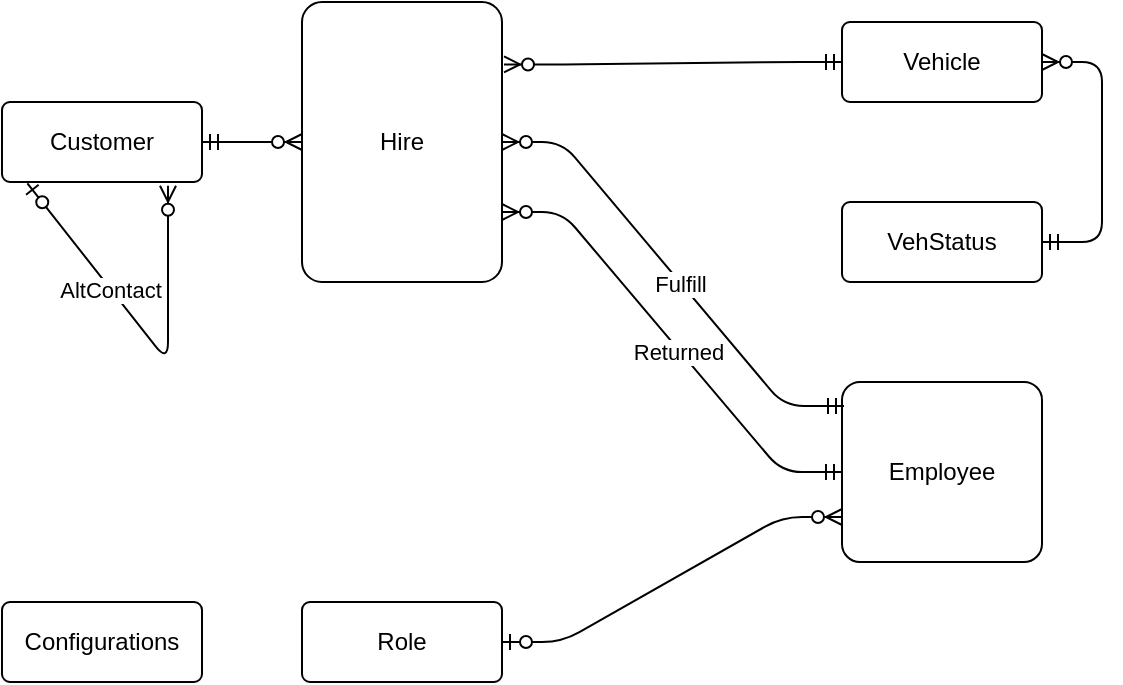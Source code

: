<mxfile version="14.3.0" type="device"><diagram id="HD5txVr3o2liCzViZww3" name="Page-1"><mxGraphModel dx="813" dy="459" grid="1" gridSize="10" guides="1" tooltips="1" connect="1" arrows="1" fold="1" page="1" pageScale="1" pageWidth="850" pageHeight="1100" math="0" shadow="0"><root><mxCell id="0"/><mxCell id="1" parent="0"/><mxCell id="2UiGINsgz4M7Si4spDo1-14" value="Role" style="rounded=1;arcSize=10;whiteSpace=wrap;html=1;align=center;" parent="1" vertex="1"><mxGeometry x="230" y="360" width="100" height="40" as="geometry"/></mxCell><mxCell id="2UiGINsgz4M7Si4spDo1-15" value="Employee" style="rounded=1;arcSize=10;whiteSpace=wrap;html=1;align=center;" parent="1" vertex="1"><mxGeometry x="500" y="250" width="100" height="90" as="geometry"/></mxCell><mxCell id="2UiGINsgz4M7Si4spDo1-16" value="" style="edgeStyle=entityRelationEdgeStyle;fontSize=12;html=1;endArrow=ERzeroToMany;startArrow=ERzeroToOne;entryX=0;entryY=0.75;entryDx=0;entryDy=0;exitX=1;exitY=0.5;exitDx=0;exitDy=0;" parent="1" source="2UiGINsgz4M7Si4spDo1-14" target="2UiGINsgz4M7Si4spDo1-15" edge="1"><mxGeometry width="100" height="100" relative="1" as="geometry"><mxPoint x="160" y="60" as="sourcePoint"/><mxPoint x="260" y="-40" as="targetPoint"/></mxGeometry></mxCell><mxCell id="2UiGINsgz4M7Si4spDo1-17" value="VehStatus" style="rounded=1;arcSize=10;whiteSpace=wrap;html=1;align=center;" parent="1" vertex="1"><mxGeometry x="500" y="160" width="100" height="40" as="geometry"/></mxCell><mxCell id="2UiGINsgz4M7Si4spDo1-18" value="Vehicle" style="rounded=1;arcSize=10;whiteSpace=wrap;html=1;align=center;" parent="1" vertex="1"><mxGeometry x="500" y="70" width="100" height="40" as="geometry"/></mxCell><mxCell id="2UiGINsgz4M7Si4spDo1-19" value="" style="edgeStyle=entityRelationEdgeStyle;fontSize=12;html=1;endArrow=ERzeroToMany;startArrow=ERmandOne;exitX=1;exitY=0.5;exitDx=0;exitDy=0;" parent="1" source="2UiGINsgz4M7Si4spDo1-17" target="2UiGINsgz4M7Si4spDo1-18" edge="1"><mxGeometry width="100" height="100" relative="1" as="geometry"><mxPoint x="610" y="120" as="sourcePoint"/><mxPoint x="710" y="20" as="targetPoint"/></mxGeometry></mxCell><mxCell id="2UiGINsgz4M7Si4spDo1-20" value="Customer" style="rounded=1;arcSize=10;whiteSpace=wrap;html=1;align=center;" parent="1" vertex="1"><mxGeometry x="80" y="110" width="100" height="40" as="geometry"/></mxCell><mxCell id="2UiGINsgz4M7Si4spDo1-21" value="Hire" style="rounded=1;arcSize=10;whiteSpace=wrap;html=1;align=center;" parent="1" vertex="1"><mxGeometry x="230" y="60" width="100" height="140" as="geometry"/></mxCell><mxCell id="2UiGINsgz4M7Si4spDo1-25" value="" style="edgeStyle=entityRelationEdgeStyle;fontSize=12;html=1;endArrow=ERzeroToMany;startArrow=ERmandOne;exitX=1;exitY=0.5;exitDx=0;exitDy=0;entryX=0;entryY=0.5;entryDx=0;entryDy=0;" parent="1" source="2UiGINsgz4M7Si4spDo1-20" target="2UiGINsgz4M7Si4spDo1-21" edge="1"><mxGeometry width="100" height="100" relative="1" as="geometry"><mxPoint x="170" y="230" as="sourcePoint"/><mxPoint x="120" y="182" as="targetPoint"/></mxGeometry></mxCell><mxCell id="2UiGINsgz4M7Si4spDo1-26" value="" style="edgeStyle=entityRelationEdgeStyle;fontSize=12;html=1;endArrow=ERzeroToMany;startArrow=ERmandOne;anchorPointDirection=1;bendable=1;entryX=1;entryY=0.5;entryDx=0;entryDy=0;exitX=0.01;exitY=0.133;exitDx=0;exitDy=0;exitPerimeter=0;" parent="1" source="2UiGINsgz4M7Si4spDo1-15" target="2UiGINsgz4M7Si4spDo1-21" edge="1"><mxGeometry width="100" height="100" relative="1" as="geometry"><mxPoint x="90" y="110" as="sourcePoint"/><mxPoint x="400" y="330" as="targetPoint"/></mxGeometry></mxCell><mxCell id="2UiGINsgz4M7Si4spDo1-29" value="Fulfill" style="edgeLabel;html=1;align=center;verticalAlign=middle;resizable=0;points=[];" parent="2UiGINsgz4M7Si4spDo1-26" vertex="1" connectable="0"><mxGeometry x="-0.05" y="1" relative="1" as="geometry"><mxPoint as="offset"/></mxGeometry></mxCell><mxCell id="2UiGINsgz4M7Si4spDo1-30" value="" style="edgeStyle=entityRelationEdgeStyle;fontSize=12;html=1;endArrow=ERzeroToMany;startArrow=ERmandOne;anchorPointDirection=1;bendable=1;exitX=0;exitY=0.5;exitDx=0;exitDy=0;entryX=1.01;entryY=0.223;entryDx=0;entryDy=0;entryPerimeter=0;" parent="1" source="2UiGINsgz4M7Si4spDo1-18" target="2UiGINsgz4M7Si4spDo1-21" edge="1"><mxGeometry width="100" height="100" relative="1" as="geometry"><mxPoint x="350" y="60" as="sourcePoint"/><mxPoint x="380" y="110" as="targetPoint"/></mxGeometry></mxCell><mxCell id="2UiGINsgz4M7Si4spDo1-34" value="" style="edgeStyle=entityRelationEdgeStyle;fontSize=12;html=1;endArrow=ERzeroToMany;startArrow=ERmandOne;anchorPointDirection=1;bendable=1;entryX=1;entryY=0.75;entryDx=0;entryDy=0;" parent="1" source="2UiGINsgz4M7Si4spDo1-15" target="2UiGINsgz4M7Si4spDo1-21" edge="1"><mxGeometry width="100" height="100" relative="1" as="geometry"><mxPoint x="490" y="380" as="sourcePoint"/><mxPoint x="420" y="347.5" as="targetPoint"/></mxGeometry></mxCell><mxCell id="2UiGINsgz4M7Si4spDo1-35" value="Returned" style="edgeLabel;html=1;align=center;verticalAlign=middle;resizable=0;points=[];" parent="2UiGINsgz4M7Si4spDo1-34" vertex="1" connectable="0"><mxGeometry x="-0.05" y="1" relative="1" as="geometry"><mxPoint as="offset"/></mxGeometry></mxCell><mxCell id="2UiGINsgz4M7Si4spDo1-57" value="Configurations" style="rounded=1;arcSize=10;whiteSpace=wrap;html=1;align=center;" parent="1" vertex="1"><mxGeometry x="80" y="360" width="100" height="40" as="geometry"/></mxCell><mxCell id="v4EzkL8yTKcGIJy5Qhsk-2" value="" style="edgeStyle=entityRelationEdgeStyle;fontSize=12;html=1;endArrow=ERzeroToMany;startArrow=ERzeroToOne;entryX=0.83;entryY=1.046;entryDx=0;entryDy=0;exitX=0.127;exitY=1.018;exitDx=0;exitDy=0;exitPerimeter=0;entryPerimeter=0;" edge="1" parent="1" source="2UiGINsgz4M7Si4spDo1-20" target="2UiGINsgz4M7Si4spDo1-20"><mxGeometry width="100" height="100" relative="1" as="geometry"><mxPoint x="370" y="460" as="sourcePoint"/><mxPoint x="470" y="360" as="targetPoint"/><Array as="points"><mxPoint x="163" y="240"/></Array></mxGeometry></mxCell><mxCell id="v4EzkL8yTKcGIJy5Qhsk-3" value="AltContact" style="edgeLabel;html=1;align=center;verticalAlign=middle;resizable=0;points=[];" vertex="1" connectable="0" parent="v4EzkL8yTKcGIJy5Qhsk-2"><mxGeometry x="-0.335" relative="1" as="geometry"><mxPoint as="offset"/></mxGeometry></mxCell></root></mxGraphModel></diagram></mxfile>